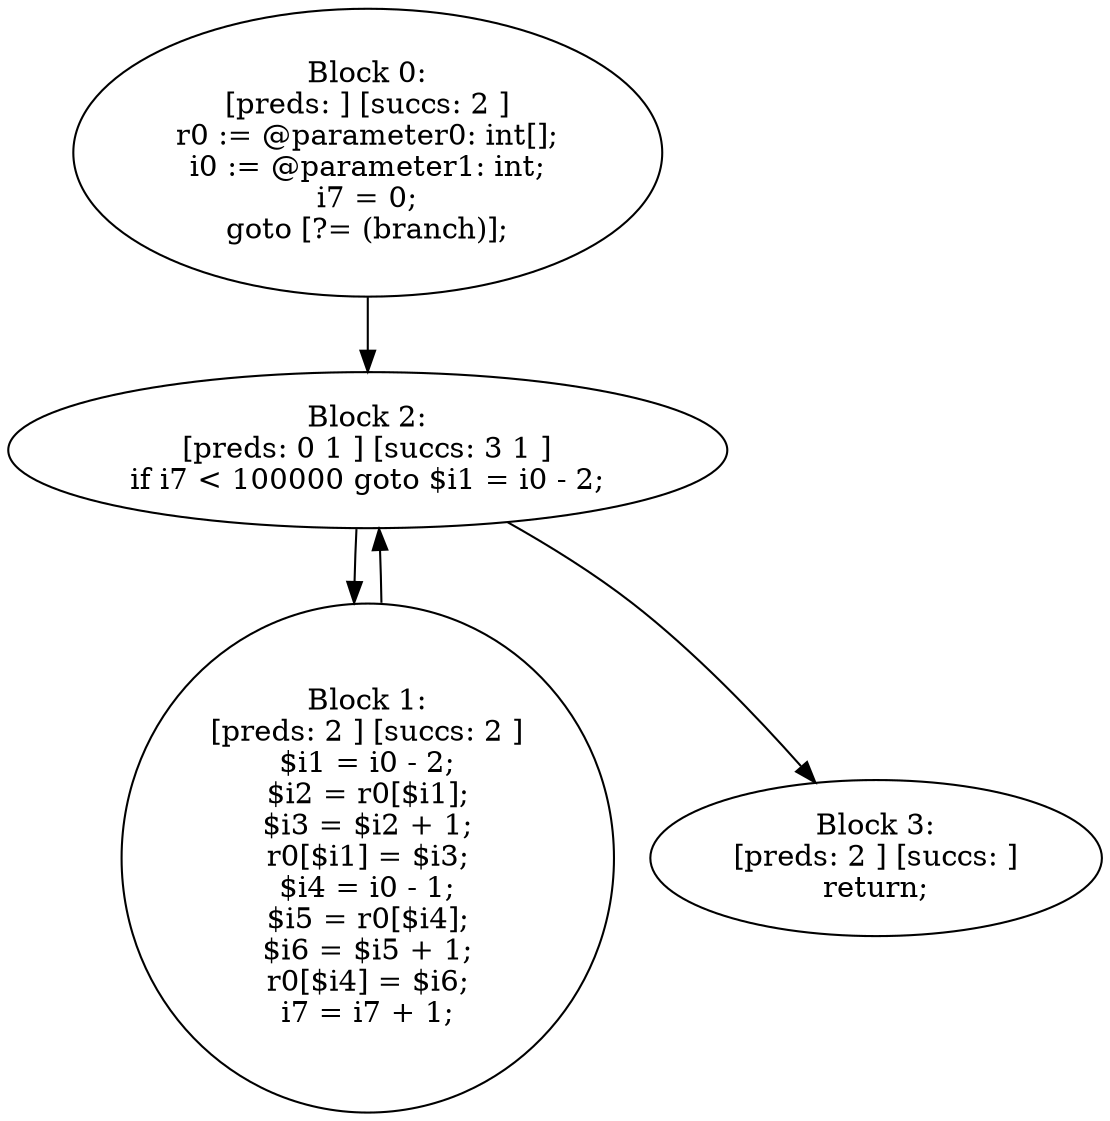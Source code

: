 digraph "unitGraph" {
    "Block 0:
[preds: ] [succs: 2 ]
r0 := @parameter0: int[];
i0 := @parameter1: int;
i7 = 0;
goto [?= (branch)];
"
    "Block 1:
[preds: 2 ] [succs: 2 ]
$i1 = i0 - 2;
$i2 = r0[$i1];
$i3 = $i2 + 1;
r0[$i1] = $i3;
$i4 = i0 - 1;
$i5 = r0[$i4];
$i6 = $i5 + 1;
r0[$i4] = $i6;
i7 = i7 + 1;
"
    "Block 2:
[preds: 0 1 ] [succs: 3 1 ]
if i7 < 100000 goto $i1 = i0 - 2;
"
    "Block 3:
[preds: 2 ] [succs: ]
return;
"
    "Block 0:
[preds: ] [succs: 2 ]
r0 := @parameter0: int[];
i0 := @parameter1: int;
i7 = 0;
goto [?= (branch)];
"->"Block 2:
[preds: 0 1 ] [succs: 3 1 ]
if i7 < 100000 goto $i1 = i0 - 2;
";
    "Block 1:
[preds: 2 ] [succs: 2 ]
$i1 = i0 - 2;
$i2 = r0[$i1];
$i3 = $i2 + 1;
r0[$i1] = $i3;
$i4 = i0 - 1;
$i5 = r0[$i4];
$i6 = $i5 + 1;
r0[$i4] = $i6;
i7 = i7 + 1;
"->"Block 2:
[preds: 0 1 ] [succs: 3 1 ]
if i7 < 100000 goto $i1 = i0 - 2;
";
    "Block 2:
[preds: 0 1 ] [succs: 3 1 ]
if i7 < 100000 goto $i1 = i0 - 2;
"->"Block 3:
[preds: 2 ] [succs: ]
return;
";
    "Block 2:
[preds: 0 1 ] [succs: 3 1 ]
if i7 < 100000 goto $i1 = i0 - 2;
"->"Block 1:
[preds: 2 ] [succs: 2 ]
$i1 = i0 - 2;
$i2 = r0[$i1];
$i3 = $i2 + 1;
r0[$i1] = $i3;
$i4 = i0 - 1;
$i5 = r0[$i4];
$i6 = $i5 + 1;
r0[$i4] = $i6;
i7 = i7 + 1;
";
}
